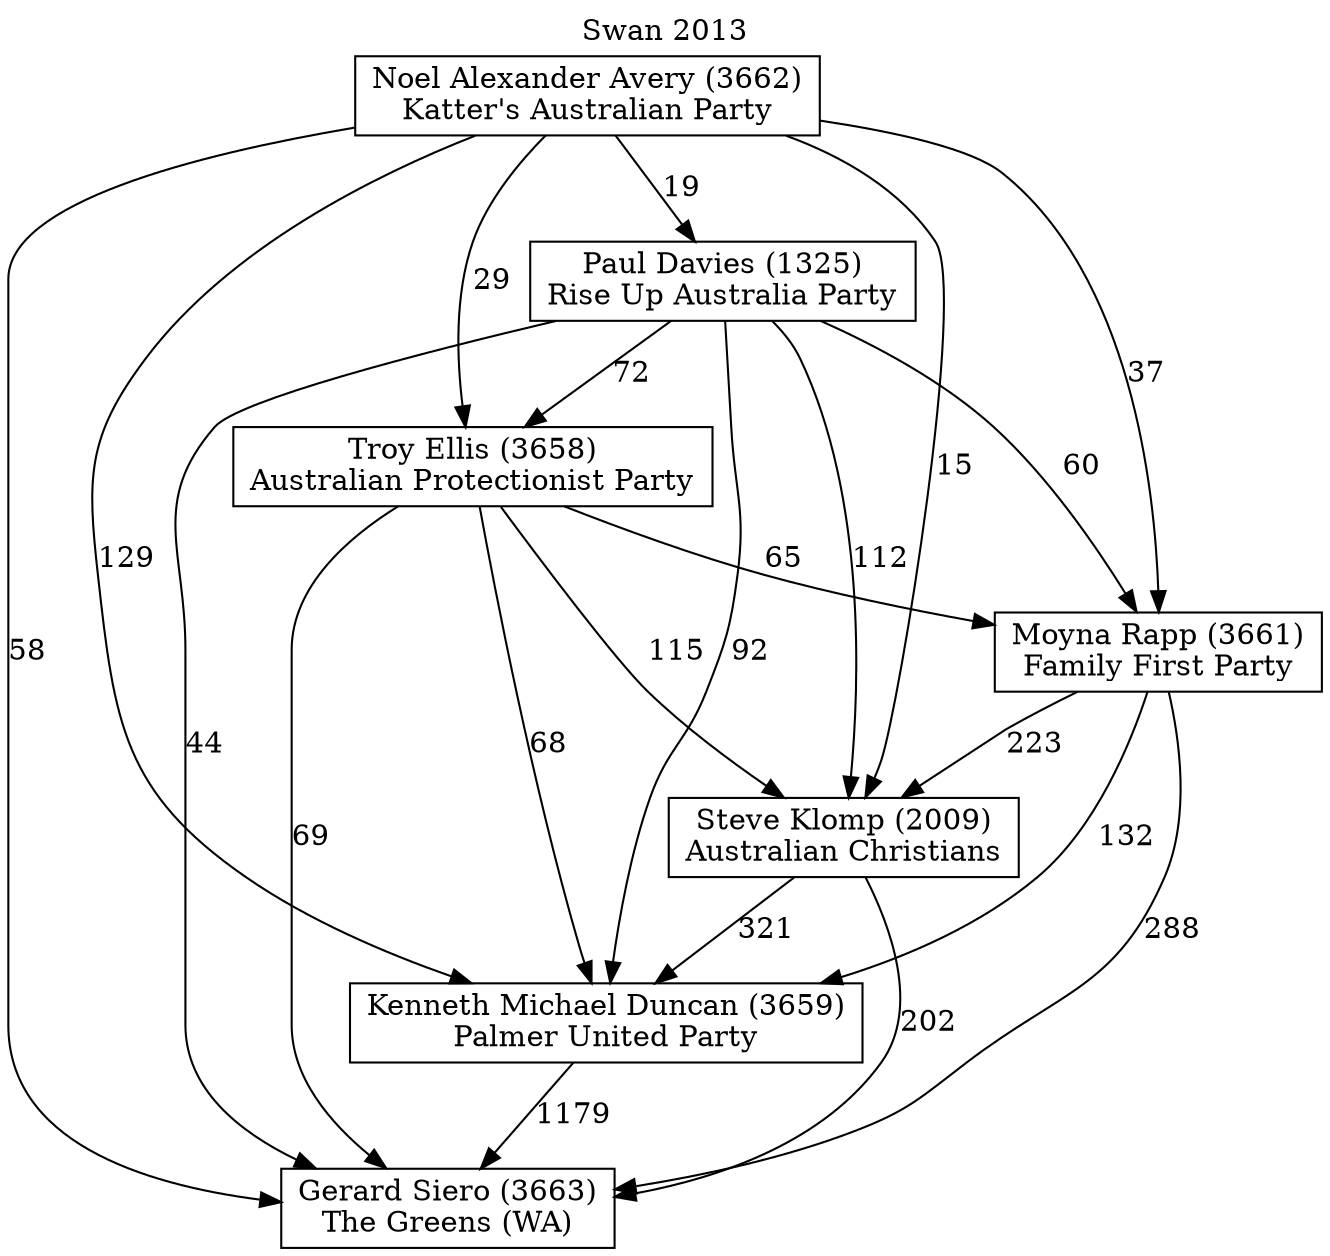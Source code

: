 // House preference flow
digraph "Gerard Siero (3663)_Swan_2013" {
	graph [label="Swan 2013" labelloc=t mclimit=10]
	node [shape=box]
	"Gerard Siero (3663)" [label="Gerard Siero (3663)
The Greens (WA)"]
	"Kenneth Michael Duncan (3659)" [label="Kenneth Michael Duncan (3659)
Palmer United Party"]
	"Moyna Rapp (3661)" [label="Moyna Rapp (3661)
Family First Party"]
	"Noel Alexander Avery (3662)" [label="Noel Alexander Avery (3662)
Katter's Australian Party"]
	"Paul Davies (1325)" [label="Paul Davies (1325)
Rise Up Australia Party"]
	"Steve Klomp (2009)" [label="Steve Klomp (2009)
Australian Christians"]
	"Troy Ellis (3658)" [label="Troy Ellis (3658)
Australian Protectionist Party"]
	"Kenneth Michael Duncan (3659)" -> "Gerard Siero (3663)" [label=1179]
	"Moyna Rapp (3661)" -> "Gerard Siero (3663)" [label=288]
	"Moyna Rapp (3661)" -> "Kenneth Michael Duncan (3659)" [label=132]
	"Moyna Rapp (3661)" -> "Steve Klomp (2009)" [label=223]
	"Noel Alexander Avery (3662)" -> "Gerard Siero (3663)" [label=58]
	"Noel Alexander Avery (3662)" -> "Kenneth Michael Duncan (3659)" [label=129]
	"Noel Alexander Avery (3662)" -> "Moyna Rapp (3661)" [label=37]
	"Noel Alexander Avery (3662)" -> "Paul Davies (1325)" [label=19]
	"Noel Alexander Avery (3662)" -> "Steve Klomp (2009)" [label=15]
	"Noel Alexander Avery (3662)" -> "Troy Ellis (3658)" [label=29]
	"Paul Davies (1325)" -> "Gerard Siero (3663)" [label=44]
	"Paul Davies (1325)" -> "Kenneth Michael Duncan (3659)" [label=92]
	"Paul Davies (1325)" -> "Moyna Rapp (3661)" [label=60]
	"Paul Davies (1325)" -> "Steve Klomp (2009)" [label=112]
	"Paul Davies (1325)" -> "Troy Ellis (3658)" [label=72]
	"Steve Klomp (2009)" -> "Gerard Siero (3663)" [label=202]
	"Steve Klomp (2009)" -> "Kenneth Michael Duncan (3659)" [label=321]
	"Troy Ellis (3658)" -> "Gerard Siero (3663)" [label=69]
	"Troy Ellis (3658)" -> "Kenneth Michael Duncan (3659)" [label=68]
	"Troy Ellis (3658)" -> "Moyna Rapp (3661)" [label=65]
	"Troy Ellis (3658)" -> "Steve Klomp (2009)" [label=115]
}
